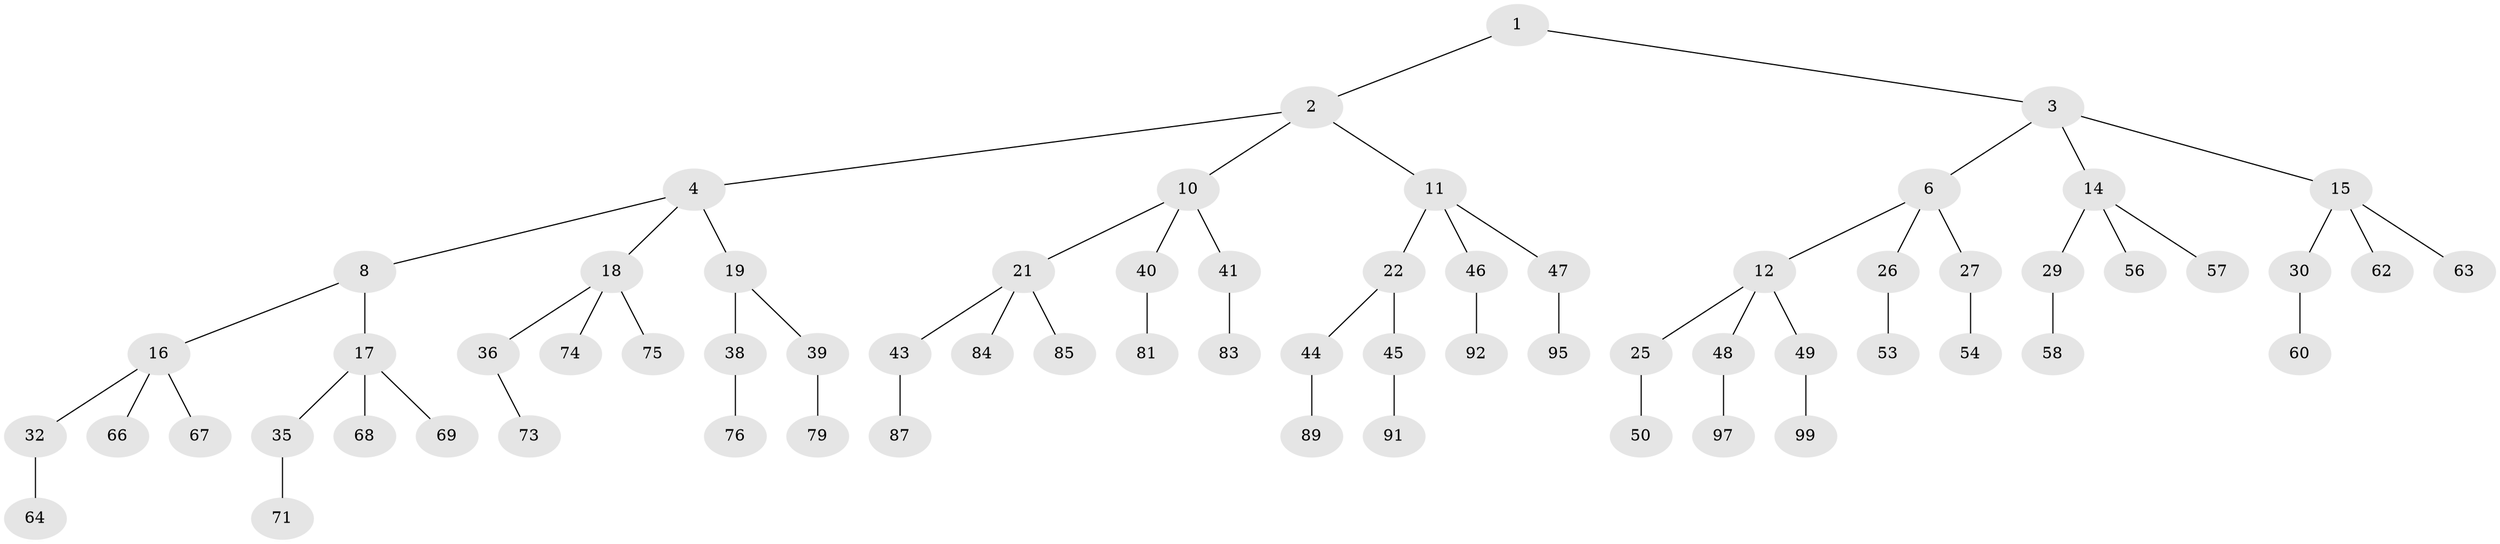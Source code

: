 // original degree distribution, {2: 0.02, 3: 0.48, 1: 0.5}
// Generated by graph-tools (version 1.1) at 2025/11/02/21/25 10:11:10]
// undirected, 67 vertices, 66 edges
graph export_dot {
graph [start="1"]
  node [color=gray90,style=filled];
  1;
  2 [latent=1,super="+5"];
  3 [latent=1,super="+7"];
  4 [latent=0.5,super="+9"];
  6 [latent=0.5,super="+13"];
  8 [latent=0.333333];
  10 [latent=0.333333,super="+20"];
  11 [latent=0.333333,super="+23"];
  12 [latent=0.333333,super="+24"];
  14 [latent=0.333333,super="+28"];
  15 [latent=0.333333,super="+31"];
  16 [latent=0.25,super="+33"];
  17 [latent=0.25,super="+34"];
  18 [latent=0.25,super="+37"];
  19 [latent=0.25];
  21 [latent=0.25,super="+42"];
  22 [latent=0.25];
  25 [latent=0.25,super="+51"];
  26 [latent=0.25,super="+52"];
  27 [latent=0.25,super="+55"];
  29 [latent=0.25,super="+59"];
  30 [latent=0.25,super="+61"];
  32 [latent=0.2,super="+65"];
  35 [latent=0.2,super="+70"];
  36 [latent=0.2,super="+72"];
  38 [latent=0.2,super="+77"];
  39 [latent=0.2,super="+78"];
  40 [latent=0.2,super="+80"];
  41 [latent=0.2,super="+82"];
  43 [latent=0.2,super="+86"];
  44 [latent=0.2,super="+88"];
  45 [latent=0.2,super="+90"];
  46 [latent=0.2,super="+93"];
  47 [latent=0.2,super="+94"];
  48 [latent=0.2,super="+96"];
  49 [latent=0.2,super="+98"];
  50 [latent=0.2,super="+100"];
  53 [latent=0.2];
  54 [latent=0.2];
  56 [latent=0.2];
  57 [latent=0.2];
  58 [latent=0.2];
  60 [latent=0.2];
  62 [latent=0.2];
  63 [latent=0.2];
  64 [latent=0.166667];
  66 [latent=0.166667];
  67 [latent=0.166667];
  68 [latent=0.166667];
  69 [latent=0.166667];
  71 [latent=0.166667];
  73 [latent=0.166667];
  74 [latent=0.166667];
  75 [latent=0.166667];
  76 [latent=0.166667];
  79 [latent=0.166667];
  81 [latent=0.166667];
  83 [latent=0.166667];
  84 [latent=0.166667];
  85 [latent=0.166667];
  87 [latent=0.166667];
  89 [latent=0.166667];
  91 [latent=0.166667];
  92 [latent=0.166667];
  95 [latent=0.166667];
  97 [latent=0.166667];
  99 [latent=0.166667];
  1 -- 2;
  1 -- 3;
  2 -- 4;
  2 -- 11;
  2 -- 10;
  3 -- 6;
  3 -- 14;
  3 -- 15;
  4 -- 8;
  4 -- 18;
  4 -- 19;
  6 -- 12;
  6 -- 26;
  6 -- 27;
  8 -- 16;
  8 -- 17;
  10 -- 21;
  10 -- 40;
  10 -- 41;
  11 -- 22;
  11 -- 46;
  11 -- 47;
  12 -- 25;
  12 -- 48;
  12 -- 49;
  14 -- 29;
  14 -- 56;
  14 -- 57;
  15 -- 30;
  15 -- 63;
  15 -- 62;
  16 -- 32;
  16 -- 66;
  16 -- 67;
  17 -- 35;
  17 -- 68;
  17 -- 69;
  18 -- 36;
  18 -- 75;
  18 -- 74;
  19 -- 38;
  19 -- 39;
  21 -- 43;
  21 -- 85;
  21 -- 84;
  22 -- 44;
  22 -- 45;
  25 -- 50;
  26 -- 53;
  27 -- 54;
  29 -- 58;
  30 -- 60;
  32 -- 64;
  35 -- 71;
  36 -- 73;
  38 -- 76;
  39 -- 79;
  40 -- 81;
  41 -- 83;
  43 -- 87;
  44 -- 89;
  45 -- 91;
  46 -- 92;
  47 -- 95;
  48 -- 97;
  49 -- 99;
}
